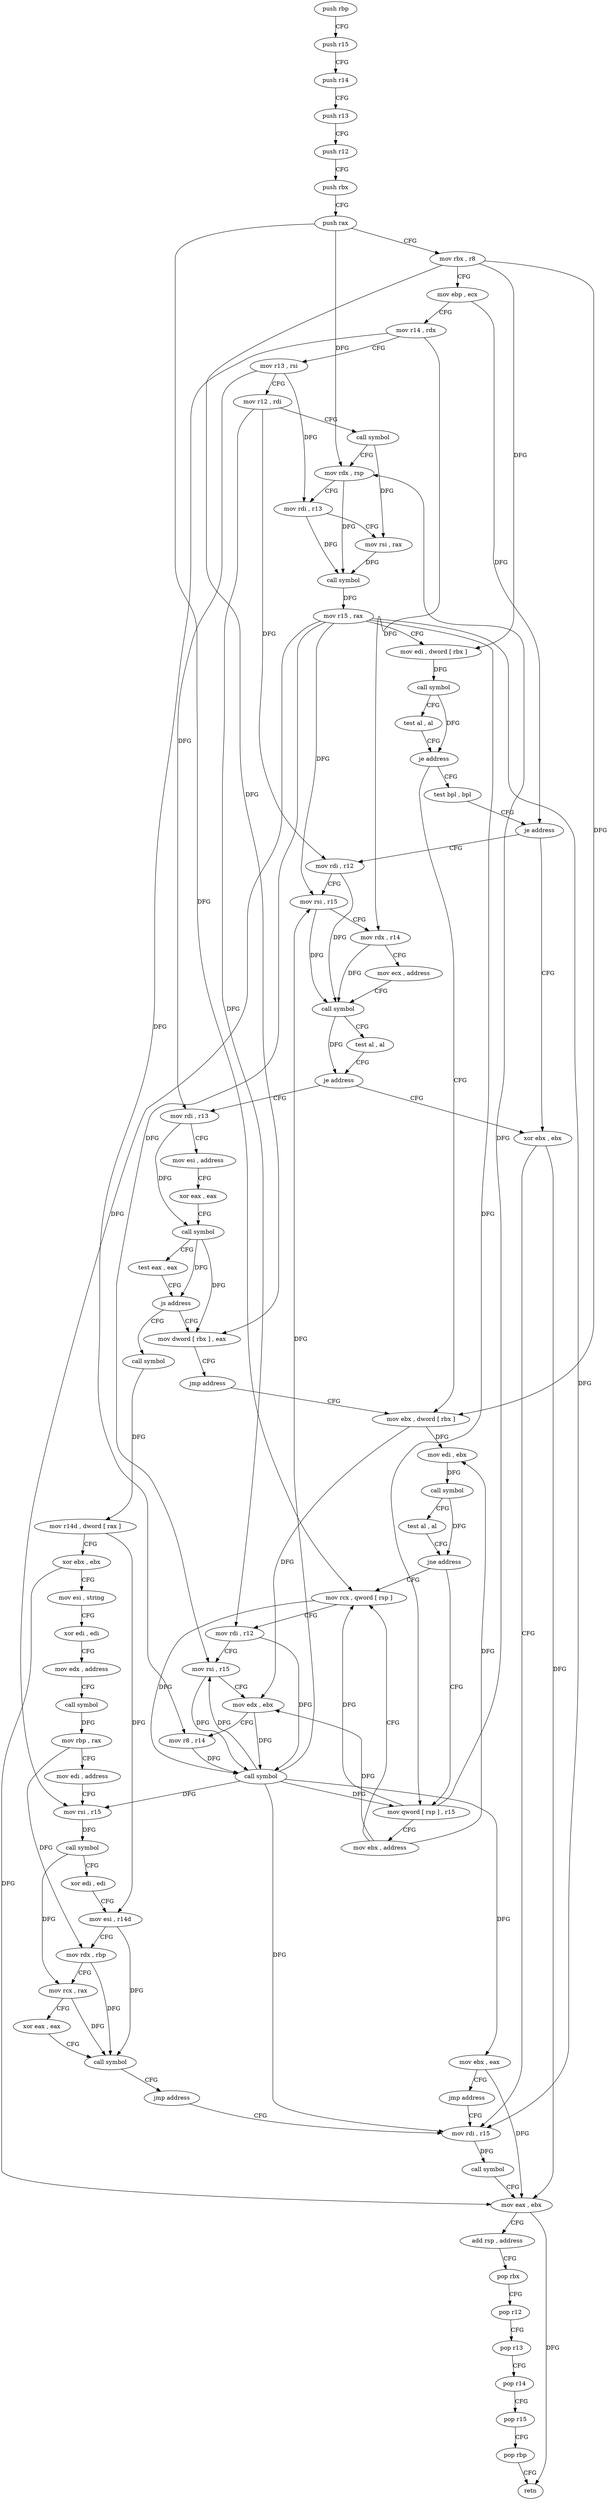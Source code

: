 digraph "func" {
"4209792" [label = "push rbp" ]
"4209793" [label = "push r15" ]
"4209795" [label = "push r14" ]
"4209797" [label = "push r13" ]
"4209799" [label = "push r12" ]
"4209801" [label = "push rbx" ]
"4209802" [label = "push rax" ]
"4209803" [label = "mov rbx , r8" ]
"4209806" [label = "mov ebp , ecx" ]
"4209808" [label = "mov r14 , rdx" ]
"4209811" [label = "mov r13 , rsi" ]
"4209814" [label = "mov r12 , rdi" ]
"4209817" [label = "call symbol" ]
"4209822" [label = "mov rdx , rsp" ]
"4209825" [label = "mov rdi , r13" ]
"4209828" [label = "mov rsi , rax" ]
"4209831" [label = "call symbol" ]
"4209836" [label = "mov r15 , rax" ]
"4209839" [label = "mov edi , dword [ rbx ]" ]
"4209841" [label = "call symbol" ]
"4209846" [label = "test al , al" ]
"4209848" [label = "je address" ]
"4209896" [label = "test bpl , bpl" ]
"4209850" [label = "mov ebx , dword [ rbx ]" ]
"4209899" [label = "je address" ]
"4209947" [label = "xor ebx , ebx" ]
"4209901" [label = "mov rdi , r12" ]
"4209852" [label = "mov edi , ebx" ]
"4209854" [label = "call symbol" ]
"4209859" [label = "test al , al" ]
"4209861" [label = "jne address" ]
"4209872" [label = "mov rcx , qword [ rsp ]" ]
"4209863" [label = "mov qword [ rsp ] , r15" ]
"4209949" [label = "mov rdi , r15" ]
"4209904" [label = "mov rsi , r15" ]
"4209907" [label = "mov rdx , r14" ]
"4209910" [label = "mov ecx , address" ]
"4209915" [label = "call symbol" ]
"4209920" [label = "test al , al" ]
"4209922" [label = "je address" ]
"4209924" [label = "mov rdi , r13" ]
"4209876" [label = "mov rdi , r12" ]
"4209879" [label = "mov rsi , r15" ]
"4209882" [label = "mov edx , ebx" ]
"4209884" [label = "mov r8 , r14" ]
"4209887" [label = "call symbol" ]
"4209892" [label = "mov ebx , eax" ]
"4209894" [label = "jmp address" ]
"4209867" [label = "mov ebx , address" ]
"4209927" [label = "mov esi , address" ]
"4209932" [label = "xor eax , eax" ]
"4209934" [label = "call symbol" ]
"4209939" [label = "test eax , eax" ]
"4209941" [label = "js address" ]
"4209974" [label = "call symbol" ]
"4209943" [label = "mov dword [ rbx ] , eax" ]
"4209952" [label = "call symbol" ]
"4209957" [label = "mov eax , ebx" ]
"4209959" [label = "add rsp , address" ]
"4209963" [label = "pop rbx" ]
"4209964" [label = "pop r12" ]
"4209966" [label = "pop r13" ]
"4209968" [label = "pop r14" ]
"4209970" [label = "pop r15" ]
"4209972" [label = "pop rbp" ]
"4209973" [label = "retn" ]
"4209979" [label = "mov r14d , dword [ rax ]" ]
"4209982" [label = "xor ebx , ebx" ]
"4209984" [label = "mov esi , string" ]
"4209989" [label = "xor edi , edi" ]
"4209991" [label = "mov edx , address" ]
"4209996" [label = "call symbol" ]
"4210001" [label = "mov rbp , rax" ]
"4210004" [label = "mov edi , address" ]
"4210009" [label = "mov rsi , r15" ]
"4210012" [label = "call symbol" ]
"4210017" [label = "xor edi , edi" ]
"4210019" [label = "mov esi , r14d" ]
"4210022" [label = "mov rdx , rbp" ]
"4210025" [label = "mov rcx , rax" ]
"4210028" [label = "xor eax , eax" ]
"4210030" [label = "call symbol" ]
"4210035" [label = "jmp address" ]
"4209945" [label = "jmp address" ]
"4209792" -> "4209793" [ label = "CFG" ]
"4209793" -> "4209795" [ label = "CFG" ]
"4209795" -> "4209797" [ label = "CFG" ]
"4209797" -> "4209799" [ label = "CFG" ]
"4209799" -> "4209801" [ label = "CFG" ]
"4209801" -> "4209802" [ label = "CFG" ]
"4209802" -> "4209803" [ label = "CFG" ]
"4209802" -> "4209872" [ label = "DFG" ]
"4209802" -> "4209822" [ label = "DFG" ]
"4209803" -> "4209806" [ label = "CFG" ]
"4209803" -> "4209839" [ label = "DFG" ]
"4209803" -> "4209850" [ label = "DFG" ]
"4209803" -> "4209943" [ label = "DFG" ]
"4209806" -> "4209808" [ label = "CFG" ]
"4209806" -> "4209899" [ label = "DFG" ]
"4209808" -> "4209811" [ label = "CFG" ]
"4209808" -> "4209907" [ label = "DFG" ]
"4209808" -> "4209884" [ label = "DFG" ]
"4209811" -> "4209814" [ label = "CFG" ]
"4209811" -> "4209825" [ label = "DFG" ]
"4209811" -> "4209924" [ label = "DFG" ]
"4209814" -> "4209817" [ label = "CFG" ]
"4209814" -> "4209901" [ label = "DFG" ]
"4209814" -> "4209876" [ label = "DFG" ]
"4209817" -> "4209822" [ label = "CFG" ]
"4209817" -> "4209828" [ label = "DFG" ]
"4209822" -> "4209825" [ label = "CFG" ]
"4209822" -> "4209831" [ label = "DFG" ]
"4209825" -> "4209828" [ label = "CFG" ]
"4209825" -> "4209831" [ label = "DFG" ]
"4209828" -> "4209831" [ label = "DFG" ]
"4209831" -> "4209836" [ label = "DFG" ]
"4209836" -> "4209839" [ label = "CFG" ]
"4209836" -> "4209904" [ label = "DFG" ]
"4209836" -> "4209879" [ label = "DFG" ]
"4209836" -> "4209863" [ label = "DFG" ]
"4209836" -> "4209949" [ label = "DFG" ]
"4209836" -> "4210009" [ label = "DFG" ]
"4209839" -> "4209841" [ label = "DFG" ]
"4209841" -> "4209846" [ label = "CFG" ]
"4209841" -> "4209848" [ label = "DFG" ]
"4209846" -> "4209848" [ label = "CFG" ]
"4209848" -> "4209896" [ label = "CFG" ]
"4209848" -> "4209850" [ label = "CFG" ]
"4209896" -> "4209899" [ label = "CFG" ]
"4209850" -> "4209852" [ label = "DFG" ]
"4209850" -> "4209882" [ label = "DFG" ]
"4209899" -> "4209947" [ label = "CFG" ]
"4209899" -> "4209901" [ label = "CFG" ]
"4209947" -> "4209949" [ label = "CFG" ]
"4209947" -> "4209957" [ label = "DFG" ]
"4209901" -> "4209904" [ label = "CFG" ]
"4209901" -> "4209915" [ label = "DFG" ]
"4209852" -> "4209854" [ label = "DFG" ]
"4209854" -> "4209859" [ label = "CFG" ]
"4209854" -> "4209861" [ label = "DFG" ]
"4209859" -> "4209861" [ label = "CFG" ]
"4209861" -> "4209872" [ label = "CFG" ]
"4209861" -> "4209863" [ label = "CFG" ]
"4209872" -> "4209876" [ label = "CFG" ]
"4209872" -> "4209887" [ label = "DFG" ]
"4209863" -> "4209867" [ label = "CFG" ]
"4209863" -> "4209822" [ label = "DFG" ]
"4209863" -> "4209872" [ label = "DFG" ]
"4209949" -> "4209952" [ label = "DFG" ]
"4209904" -> "4209907" [ label = "CFG" ]
"4209904" -> "4209915" [ label = "DFG" ]
"4209907" -> "4209910" [ label = "CFG" ]
"4209907" -> "4209915" [ label = "DFG" ]
"4209910" -> "4209915" [ label = "CFG" ]
"4209915" -> "4209920" [ label = "CFG" ]
"4209915" -> "4209922" [ label = "DFG" ]
"4209920" -> "4209922" [ label = "CFG" ]
"4209922" -> "4209947" [ label = "CFG" ]
"4209922" -> "4209924" [ label = "CFG" ]
"4209924" -> "4209927" [ label = "CFG" ]
"4209924" -> "4209934" [ label = "DFG" ]
"4209876" -> "4209879" [ label = "CFG" ]
"4209876" -> "4209887" [ label = "DFG" ]
"4209879" -> "4209882" [ label = "CFG" ]
"4209879" -> "4209887" [ label = "DFG" ]
"4209882" -> "4209884" [ label = "CFG" ]
"4209882" -> "4209887" [ label = "DFG" ]
"4209884" -> "4209887" [ label = "DFG" ]
"4209887" -> "4209892" [ label = "DFG" ]
"4209887" -> "4209904" [ label = "DFG" ]
"4209887" -> "4209879" [ label = "DFG" ]
"4209887" -> "4209863" [ label = "DFG" ]
"4209887" -> "4209949" [ label = "DFG" ]
"4209887" -> "4210009" [ label = "DFG" ]
"4209892" -> "4209894" [ label = "CFG" ]
"4209892" -> "4209957" [ label = "DFG" ]
"4209894" -> "4209949" [ label = "CFG" ]
"4209867" -> "4209872" [ label = "CFG" ]
"4209867" -> "4209852" [ label = "DFG" ]
"4209867" -> "4209882" [ label = "DFG" ]
"4209927" -> "4209932" [ label = "CFG" ]
"4209932" -> "4209934" [ label = "CFG" ]
"4209934" -> "4209939" [ label = "CFG" ]
"4209934" -> "4209941" [ label = "DFG" ]
"4209934" -> "4209943" [ label = "DFG" ]
"4209939" -> "4209941" [ label = "CFG" ]
"4209941" -> "4209974" [ label = "CFG" ]
"4209941" -> "4209943" [ label = "CFG" ]
"4209974" -> "4209979" [ label = "DFG" ]
"4209943" -> "4209945" [ label = "CFG" ]
"4209952" -> "4209957" [ label = "CFG" ]
"4209957" -> "4209959" [ label = "CFG" ]
"4209957" -> "4209973" [ label = "DFG" ]
"4209959" -> "4209963" [ label = "CFG" ]
"4209963" -> "4209964" [ label = "CFG" ]
"4209964" -> "4209966" [ label = "CFG" ]
"4209966" -> "4209968" [ label = "CFG" ]
"4209968" -> "4209970" [ label = "CFG" ]
"4209970" -> "4209972" [ label = "CFG" ]
"4209972" -> "4209973" [ label = "CFG" ]
"4209979" -> "4209982" [ label = "CFG" ]
"4209979" -> "4210019" [ label = "DFG" ]
"4209982" -> "4209984" [ label = "CFG" ]
"4209982" -> "4209957" [ label = "DFG" ]
"4209984" -> "4209989" [ label = "CFG" ]
"4209989" -> "4209991" [ label = "CFG" ]
"4209991" -> "4209996" [ label = "CFG" ]
"4209996" -> "4210001" [ label = "DFG" ]
"4210001" -> "4210004" [ label = "CFG" ]
"4210001" -> "4210022" [ label = "DFG" ]
"4210004" -> "4210009" [ label = "CFG" ]
"4210009" -> "4210012" [ label = "DFG" ]
"4210012" -> "4210017" [ label = "CFG" ]
"4210012" -> "4210025" [ label = "DFG" ]
"4210017" -> "4210019" [ label = "CFG" ]
"4210019" -> "4210022" [ label = "CFG" ]
"4210019" -> "4210030" [ label = "DFG" ]
"4210022" -> "4210025" [ label = "CFG" ]
"4210022" -> "4210030" [ label = "DFG" ]
"4210025" -> "4210028" [ label = "CFG" ]
"4210025" -> "4210030" [ label = "DFG" ]
"4210028" -> "4210030" [ label = "CFG" ]
"4210030" -> "4210035" [ label = "CFG" ]
"4210035" -> "4209949" [ label = "CFG" ]
"4209945" -> "4209850" [ label = "CFG" ]
}
